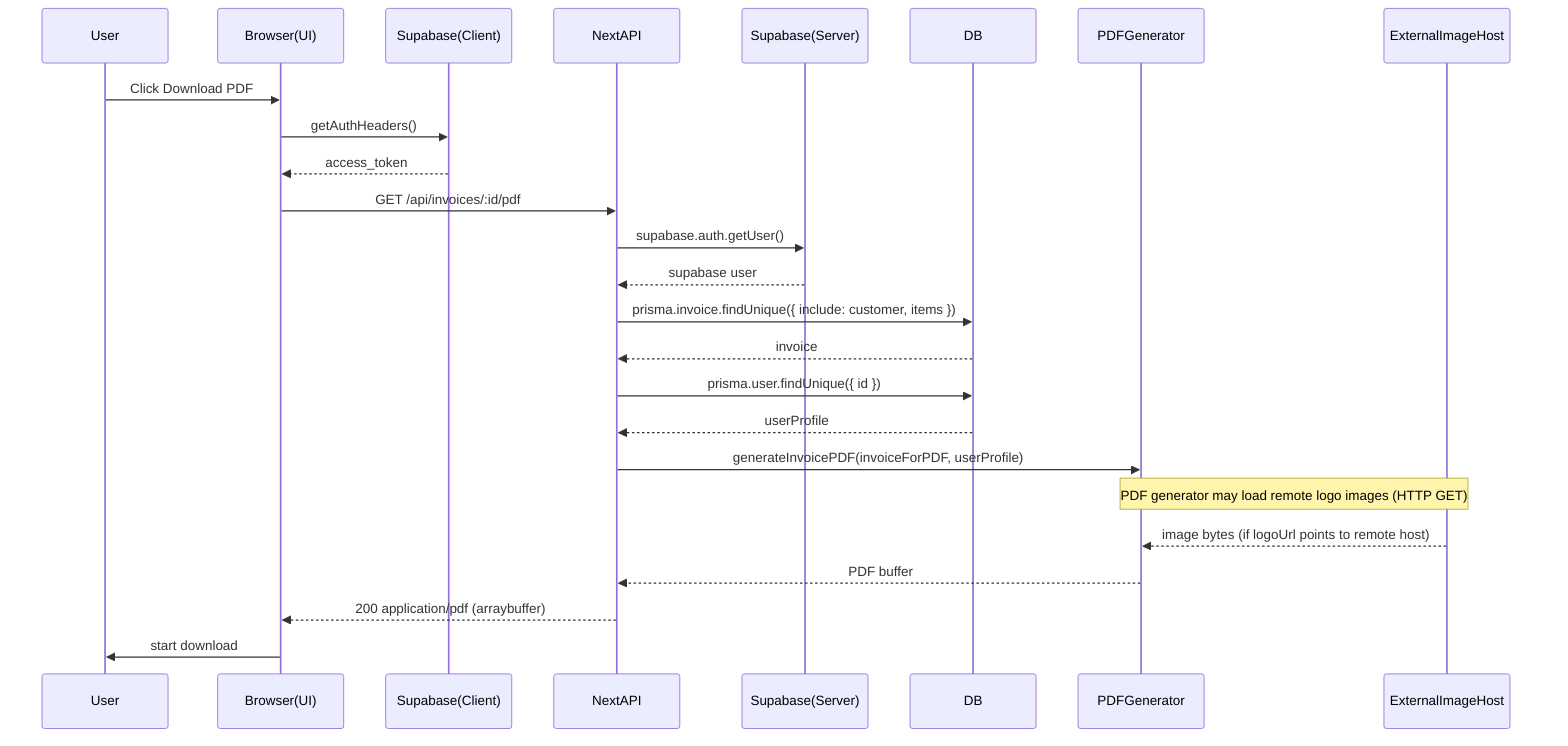 sequenceDiagram
  participant User
  participant Frontend as Browser(UI)
  participant SupabaseClient as Supabase(Client)
  participant API as NextAPI
  participant SupabaseServer as Supabase(Server)
  participant Prisma as DB
  participant PDF as PDFGenerator
  participant Storage as ExternalImageHost

  User->>Frontend: Click Download PDF
  Frontend->>SupabaseClient: getAuthHeaders()
  SupabaseClient-->>Frontend: access_token
  Frontend->>API: GET /api/invoices/:id/pdf

  API->>SupabaseServer: supabase.auth.getUser()
  SupabaseServer-->>API: supabase user
  API->>Prisma: prisma.invoice.findUnique({ include: customer, items })
  Prisma-->>API: invoice
  API->>Prisma: prisma.user.findUnique({ id })
  Prisma-->>API: userProfile

  API->>PDF: generateInvoicePDF(invoiceForPDF, userProfile)
  Note over PDF,Storage: PDF generator may load remote logo images (HTTP GET)
  Storage-->>PDF: image bytes (if logoUrl points to remote host)
  PDF-->>API: PDF buffer

  API-->>Frontend: 200 application/pdf (arraybuffer)
  Frontend->>User: start download